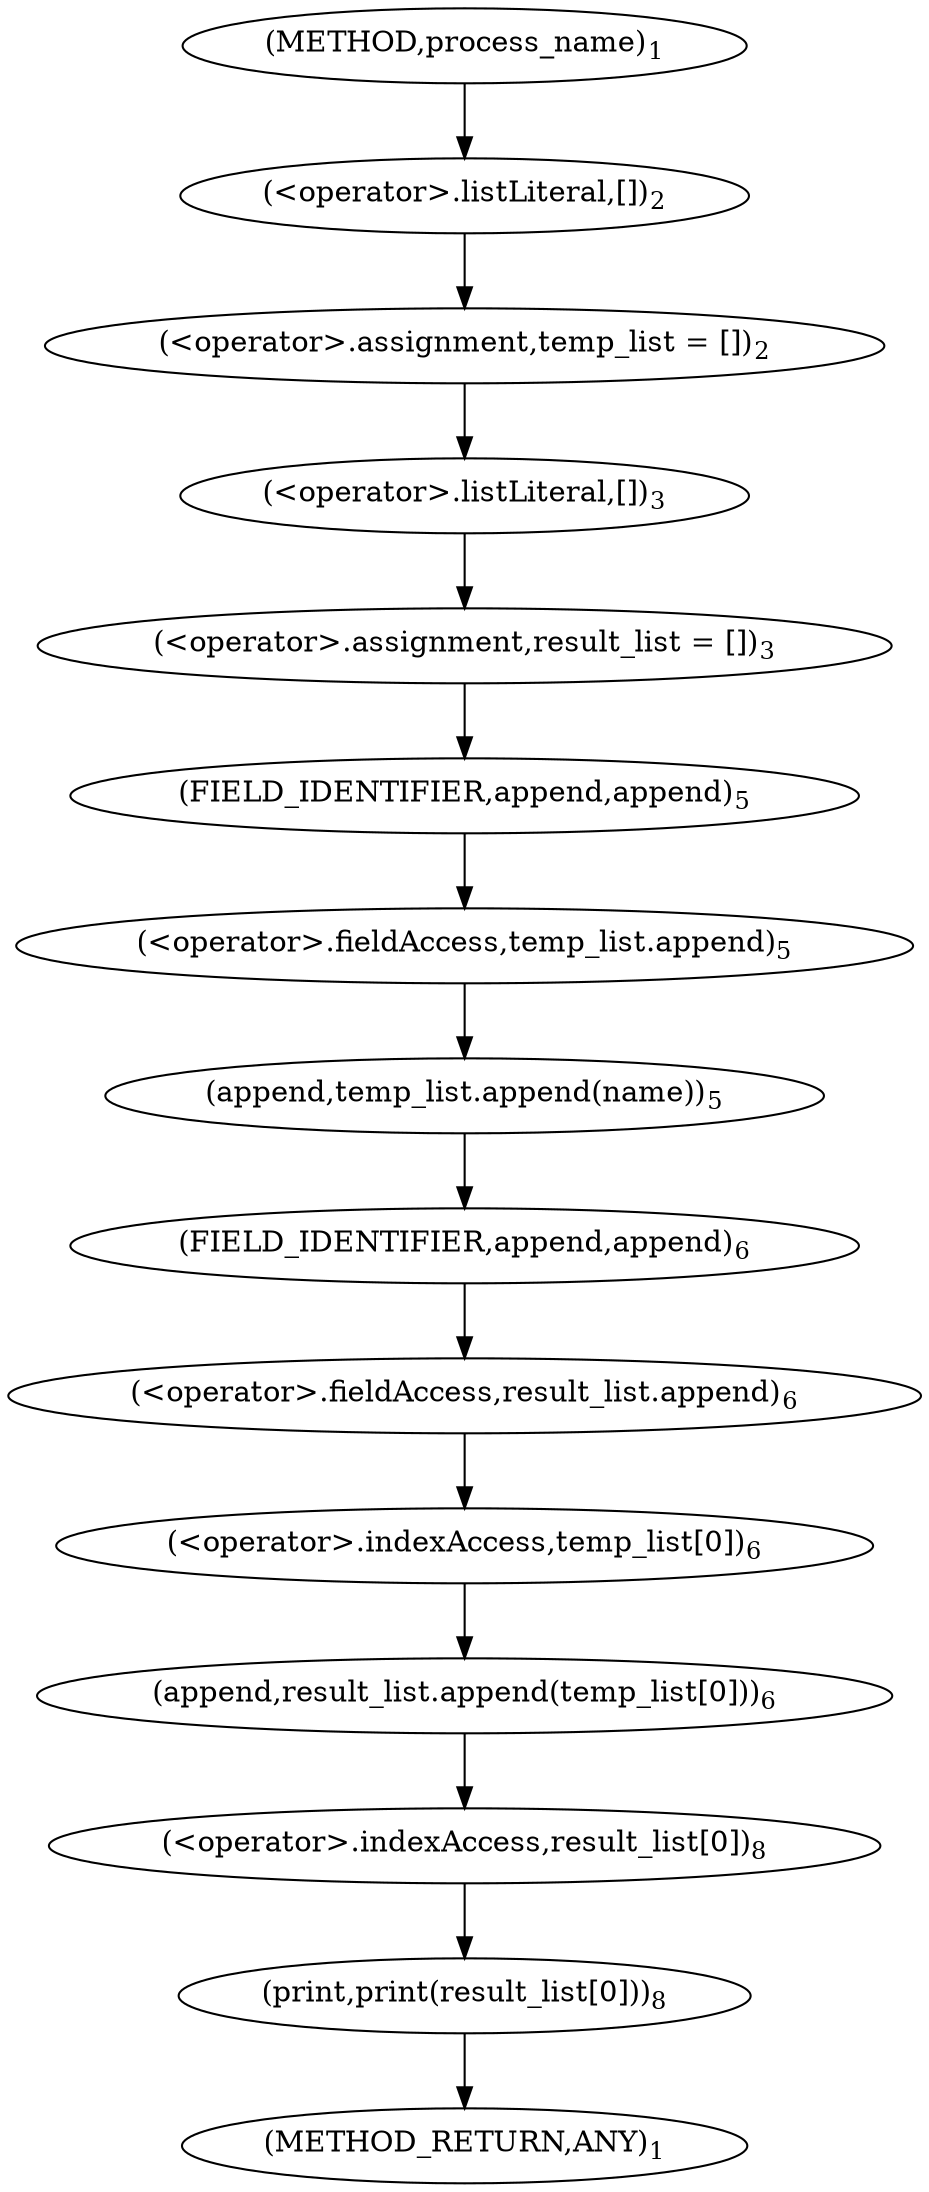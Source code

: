 digraph "process_name" {  
"27" [label = <(&lt;operator&gt;.assignment,temp_list = [])<SUB>2</SUB>> ]
"30" [label = <(&lt;operator&gt;.assignment,result_list = [])<SUB>3</SUB>> ]
"36" [label = <(append,temp_list.append(name))<SUB>5</SUB>> ]
"44" [label = <(append,result_list.append(temp_list[0]))<SUB>6</SUB>> ]
"49" [label = <(print,print(result_list[0]))<SUB>8</SUB>> ]
"25" [label = <(&lt;operator&gt;.listLiteral,[])<SUB>2</SUB>> ]
"28" [label = <(&lt;operator&gt;.listLiteral,[])<SUB>3</SUB>> ]
"34" [label = <(&lt;operator&gt;.fieldAccess,temp_list.append)<SUB>5</SUB>> ]
"42" [label = <(&lt;operator&gt;.fieldAccess,result_list.append)<SUB>6</SUB>> ]
"39" [label = <(&lt;operator&gt;.indexAccess,temp_list[0])<SUB>6</SUB>> ]
"47" [label = <(&lt;operator&gt;.indexAccess,result_list[0])<SUB>8</SUB>> ]
"33" [label = <(FIELD_IDENTIFIER,append,append)<SUB>5</SUB>> ]
"41" [label = <(FIELD_IDENTIFIER,append,append)<SUB>6</SUB>> ]
"20" [label = <(METHOD,process_name)<SUB>1</SUB>> ]
"24" [label = <(METHOD_RETURN,ANY)<SUB>1</SUB>> ]
  "27" -> "28" 
  "30" -> "33" 
  "36" -> "41" 
  "44" -> "47" 
  "49" -> "24" 
  "25" -> "27" 
  "28" -> "30" 
  "34" -> "36" 
  "42" -> "39" 
  "39" -> "44" 
  "47" -> "49" 
  "33" -> "34" 
  "41" -> "42" 
  "20" -> "25" 
}
